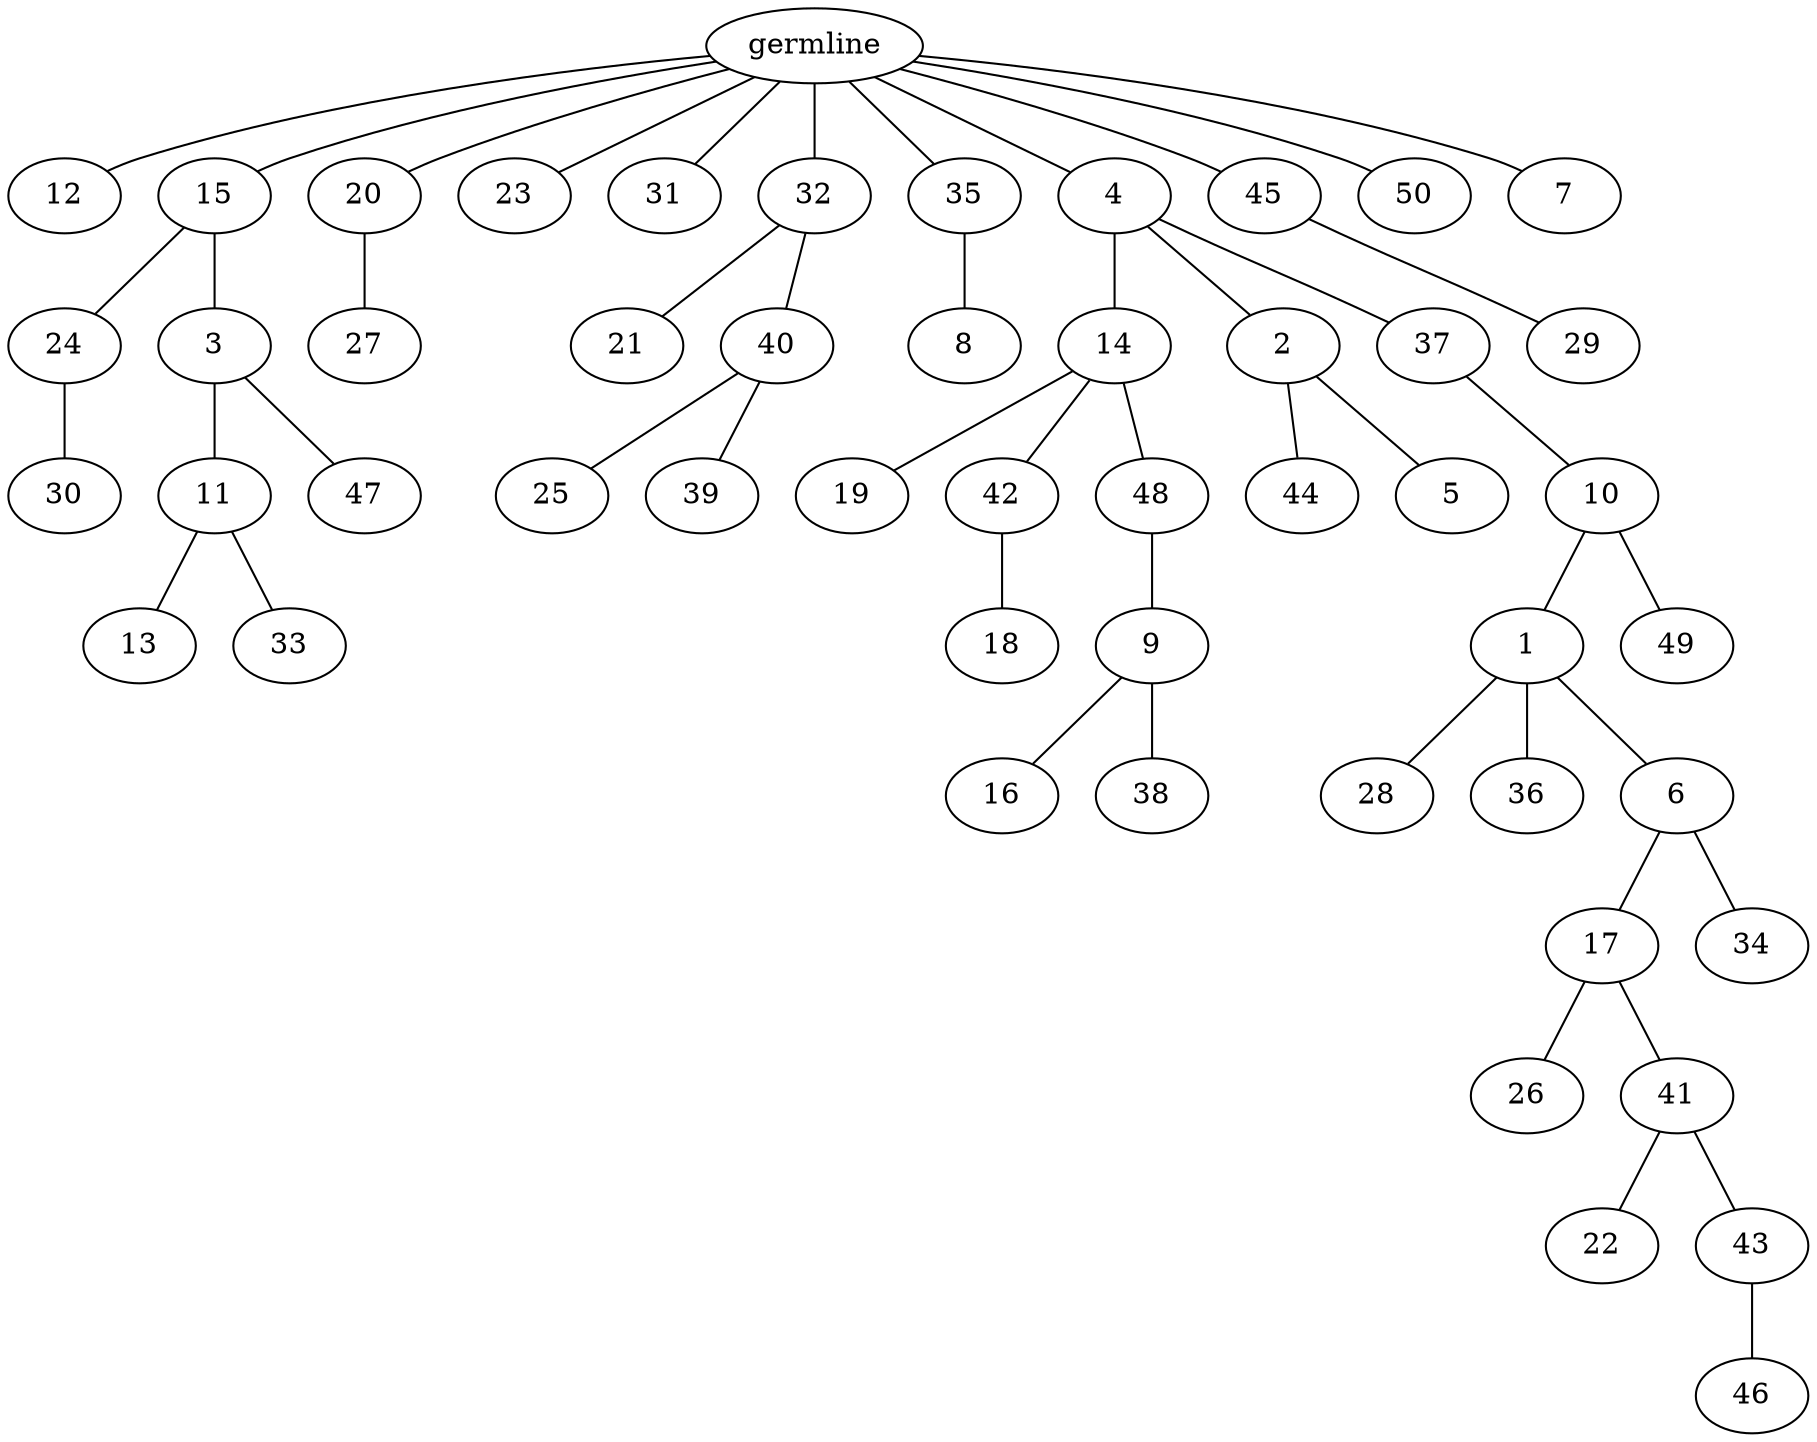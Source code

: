 graph tree {
    "140196608526608" [label="germline"];
    "140196606715120" [label="12"];
    "140196606716224" [label="15"];
    "140196606716176" [label="24"];
    "140196606716560" [label="30"];
    "140196606717664" [label="3"];
    "140196606717184" [label="11"];
    "140196606717568" [label="13"];
    "140196606717760" [label="33"];
    "140196606716944" [label="47"];
    "140196606715936" [label="20"];
    "140196606717472" [label="27"];
    "140196606715984" [label="23"];
    "140196607316896" [label="31"];
    "140196607316224" [label="32"];
    "140196607316080" [label="21"];
    "140196607316368" [label="40"];
    "140196607316608" [label="25"];
    "140196607316512" [label="39"];
    "140196607317472" [label="35"];
    "140196607317616" [label="8"];
    "140196607317712" [label="4"];
    "140196607317328" [label="14"];
    "140196607317568" [label="19"];
    "140196607317760" [label="42"];
    "140196607317856" [label="18"];
    "140196607318912" [label="48"];
    "140196607318432" [label="9"];
    "140196607318816" [label="16"];
    "140196607318672" [label="38"];
    "140196607319200" [label="2"];
    "140196607317952" [label="44"];
    "140196607319104" [label="5"];
    "140196607319824" [label="37"];
    "140196607319248" [label="10"];
    "140196607319536" [label="1"];
    "140196607319680" [label="28"];
    "140196604174976" [label="36"];
    "140196604174592" [label="6"];
    "140196604174736" [label="17"];
    "140196604175168" [label="26"];
    "140196604174928" [label="41"];
    "140196605970752" [label="22"];
    "140196604175312" [label="43"];
    "140196604175984" [label="46"];
    "140196604176128" [label="34"];
    "140196607319392" [label="49"];
    "140196607316656" [label="45"];
    "140196607319344" [label="29"];
    "140196607319968" [label="50"];
    "140196604176176" [label="7"];
    "140196608526608" -- "140196606715120";
    "140196608526608" -- "140196606716224";
    "140196608526608" -- "140196606715936";
    "140196608526608" -- "140196606715984";
    "140196608526608" -- "140196607316896";
    "140196608526608" -- "140196607316224";
    "140196608526608" -- "140196607317472";
    "140196608526608" -- "140196607317712";
    "140196608526608" -- "140196607316656";
    "140196608526608" -- "140196607319968";
    "140196608526608" -- "140196604176176";
    "140196606716224" -- "140196606716176";
    "140196606716224" -- "140196606717664";
    "140196606716176" -- "140196606716560";
    "140196606717664" -- "140196606717184";
    "140196606717664" -- "140196606716944";
    "140196606717184" -- "140196606717568";
    "140196606717184" -- "140196606717760";
    "140196606715936" -- "140196606717472";
    "140196607316224" -- "140196607316080";
    "140196607316224" -- "140196607316368";
    "140196607316368" -- "140196607316608";
    "140196607316368" -- "140196607316512";
    "140196607317472" -- "140196607317616";
    "140196607317712" -- "140196607317328";
    "140196607317712" -- "140196607319200";
    "140196607317712" -- "140196607319824";
    "140196607317328" -- "140196607317568";
    "140196607317328" -- "140196607317760";
    "140196607317328" -- "140196607318912";
    "140196607317760" -- "140196607317856";
    "140196607318912" -- "140196607318432";
    "140196607318432" -- "140196607318816";
    "140196607318432" -- "140196607318672";
    "140196607319200" -- "140196607317952";
    "140196607319200" -- "140196607319104";
    "140196607319824" -- "140196607319248";
    "140196607319248" -- "140196607319536";
    "140196607319248" -- "140196607319392";
    "140196607319536" -- "140196607319680";
    "140196607319536" -- "140196604174976";
    "140196607319536" -- "140196604174592";
    "140196604174592" -- "140196604174736";
    "140196604174592" -- "140196604176128";
    "140196604174736" -- "140196604175168";
    "140196604174736" -- "140196604174928";
    "140196604174928" -- "140196605970752";
    "140196604174928" -- "140196604175312";
    "140196604175312" -- "140196604175984";
    "140196607316656" -- "140196607319344";
}
